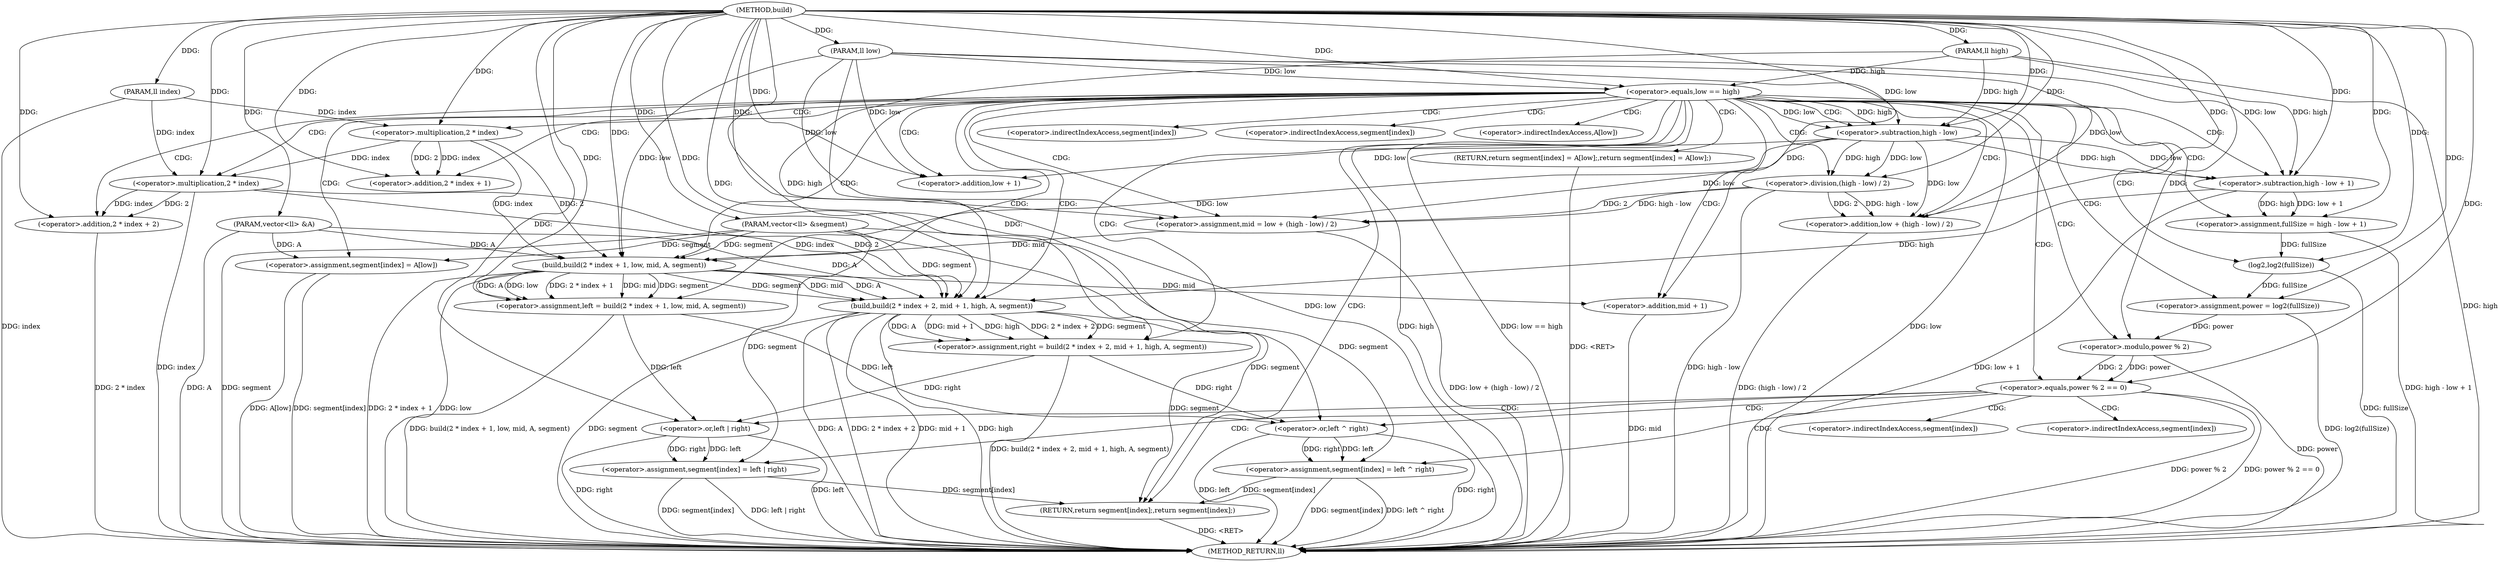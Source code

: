 digraph "build" {  
"1000273" [label = "(METHOD,build)" ]
"1000369" [label = "(METHOD_RETURN,ll)" ]
"1000274" [label = "(PARAM,ll index)" ]
"1000275" [label = "(PARAM,ll low)" ]
"1000276" [label = "(PARAM,ll high)" ]
"1000277" [label = "(PARAM,vector<ll> &A)" ]
"1000278" [label = "(PARAM,vector<ll> &segment)" ]
"1000294" [label = "(<operator>.assignment,mid = low + (high - low) / 2)" ]
"1000304" [label = "(<operator>.assignment,fullSize = high - low + 1)" ]
"1000312" [label = "(<operator>.assignment,left = build(2 * index + 1, low, mid, A, segment))" ]
"1000325" [label = "(<operator>.assignment,right = build(2 * index + 2, mid + 1, high, A, segment))" ]
"1000340" [label = "(<operator>.assignment,power = log2(fullSize))" ]
"1000365" [label = "(RETURN,return segment[index];,return segment[index];)" ]
"1000281" [label = "(<operator>.equals,low == high)" ]
"1000345" [label = "(<operator>.equals,power % 2 == 0)" ]
"1000350" [label = "(<operator>.assignment,segment[index] = left ^ right)" ]
"1000285" [label = "(RETURN,return segment[index] = A[low];,return segment[index] = A[low];)" ]
"1000296" [label = "(<operator>.addition,low + (high - low) / 2)" ]
"1000306" [label = "(<operator>.subtraction,high - low + 1)" ]
"1000314" [label = "(build,build(2 * index + 1, low, mid, A, segment))" ]
"1000327" [label = "(build,build(2 * index + 2, mid + 1, high, A, segment))" ]
"1000342" [label = "(log2,log2(fullSize))" ]
"1000358" [label = "(<operator>.assignment,segment[index] = left | right)" ]
"1000286" [label = "(<operator>.assignment,segment[index] = A[low])" ]
"1000298" [label = "(<operator>.division,(high - low) / 2)" ]
"1000308" [label = "(<operator>.addition,low + 1)" ]
"1000315" [label = "(<operator>.addition,2 * index + 1)" ]
"1000328" [label = "(<operator>.addition,2 * index + 2)" ]
"1000333" [label = "(<operator>.addition,mid + 1)" ]
"1000346" [label = "(<operator>.modulo,power % 2)" ]
"1000354" [label = "(<operator>.or,left ^ right)" ]
"1000299" [label = "(<operator>.subtraction,high - low)" ]
"1000316" [label = "(<operator>.multiplication,2 * index)" ]
"1000329" [label = "(<operator>.multiplication,2 * index)" ]
"1000362" [label = "(<operator>.or,left | right)" ]
"1000366" [label = "(<operator>.indirectIndexAccess,segment[index])" ]
"1000351" [label = "(<operator>.indirectIndexAccess,segment[index])" ]
"1000359" [label = "(<operator>.indirectIndexAccess,segment[index])" ]
"1000287" [label = "(<operator>.indirectIndexAccess,segment[index])" ]
"1000290" [label = "(<operator>.indirectIndexAccess,A[low])" ]
  "1000274" -> "1000369"  [ label = "DDG: index"] 
  "1000275" -> "1000369"  [ label = "DDG: low"] 
  "1000276" -> "1000369"  [ label = "DDG: high"] 
  "1000277" -> "1000369"  [ label = "DDG: A"] 
  "1000278" -> "1000369"  [ label = "DDG: segment"] 
  "1000281" -> "1000369"  [ label = "DDG: low"] 
  "1000281" -> "1000369"  [ label = "DDG: high"] 
  "1000281" -> "1000369"  [ label = "DDG: low == high"] 
  "1000298" -> "1000369"  [ label = "DDG: high - low"] 
  "1000296" -> "1000369"  [ label = "DDG: (high - low) / 2"] 
  "1000294" -> "1000369"  [ label = "DDG: low + (high - low) / 2"] 
  "1000306" -> "1000369"  [ label = "DDG: low + 1"] 
  "1000304" -> "1000369"  [ label = "DDG: high - low + 1"] 
  "1000314" -> "1000369"  [ label = "DDG: 2 * index + 1"] 
  "1000314" -> "1000369"  [ label = "DDG: low"] 
  "1000312" -> "1000369"  [ label = "DDG: build(2 * index + 1, low, mid, A, segment)"] 
  "1000329" -> "1000369"  [ label = "DDG: index"] 
  "1000328" -> "1000369"  [ label = "DDG: 2 * index"] 
  "1000327" -> "1000369"  [ label = "DDG: 2 * index + 2"] 
  "1000333" -> "1000369"  [ label = "DDG: mid"] 
  "1000327" -> "1000369"  [ label = "DDG: mid + 1"] 
  "1000327" -> "1000369"  [ label = "DDG: high"] 
  "1000327" -> "1000369"  [ label = "DDG: A"] 
  "1000327" -> "1000369"  [ label = "DDG: segment"] 
  "1000325" -> "1000369"  [ label = "DDG: build(2 * index + 2, mid + 1, high, A, segment)"] 
  "1000342" -> "1000369"  [ label = "DDG: fullSize"] 
  "1000340" -> "1000369"  [ label = "DDG: log2(fullSize)"] 
  "1000346" -> "1000369"  [ label = "DDG: power"] 
  "1000345" -> "1000369"  [ label = "DDG: power % 2"] 
  "1000345" -> "1000369"  [ label = "DDG: power % 2 == 0"] 
  "1000358" -> "1000369"  [ label = "DDG: segment[index]"] 
  "1000362" -> "1000369"  [ label = "DDG: left"] 
  "1000362" -> "1000369"  [ label = "DDG: right"] 
  "1000358" -> "1000369"  [ label = "DDG: left | right"] 
  "1000350" -> "1000369"  [ label = "DDG: segment[index]"] 
  "1000354" -> "1000369"  [ label = "DDG: left"] 
  "1000354" -> "1000369"  [ label = "DDG: right"] 
  "1000350" -> "1000369"  [ label = "DDG: left ^ right"] 
  "1000286" -> "1000369"  [ label = "DDG: segment[index]"] 
  "1000286" -> "1000369"  [ label = "DDG: A[low]"] 
  "1000365" -> "1000369"  [ label = "DDG: <RET>"] 
  "1000285" -> "1000369"  [ label = "DDG: <RET>"] 
  "1000273" -> "1000274"  [ label = "DDG: "] 
  "1000273" -> "1000275"  [ label = "DDG: "] 
  "1000273" -> "1000276"  [ label = "DDG: "] 
  "1000273" -> "1000277"  [ label = "DDG: "] 
  "1000273" -> "1000278"  [ label = "DDG: "] 
  "1000299" -> "1000294"  [ label = "DDG: low"] 
  "1000275" -> "1000294"  [ label = "DDG: low"] 
  "1000273" -> "1000294"  [ label = "DDG: "] 
  "1000298" -> "1000294"  [ label = "DDG: 2"] 
  "1000298" -> "1000294"  [ label = "DDG: high - low"] 
  "1000306" -> "1000304"  [ label = "DDG: low + 1"] 
  "1000306" -> "1000304"  [ label = "DDG: high"] 
  "1000314" -> "1000312"  [ label = "DDG: low"] 
  "1000314" -> "1000312"  [ label = "DDG: 2 * index + 1"] 
  "1000314" -> "1000312"  [ label = "DDG: mid"] 
  "1000314" -> "1000312"  [ label = "DDG: segment"] 
  "1000314" -> "1000312"  [ label = "DDG: A"] 
  "1000327" -> "1000325"  [ label = "DDG: A"] 
  "1000327" -> "1000325"  [ label = "DDG: mid + 1"] 
  "1000327" -> "1000325"  [ label = "DDG: high"] 
  "1000327" -> "1000325"  [ label = "DDG: 2 * index + 2"] 
  "1000327" -> "1000325"  [ label = "DDG: segment"] 
  "1000342" -> "1000340"  [ label = "DDG: fullSize"] 
  "1000327" -> "1000365"  [ label = "DDG: segment"] 
  "1000358" -> "1000365"  [ label = "DDG: segment[index]"] 
  "1000350" -> "1000365"  [ label = "DDG: segment[index]"] 
  "1000278" -> "1000365"  [ label = "DDG: segment"] 
  "1000273" -> "1000304"  [ label = "DDG: "] 
  "1000273" -> "1000312"  [ label = "DDG: "] 
  "1000273" -> "1000325"  [ label = "DDG: "] 
  "1000273" -> "1000340"  [ label = "DDG: "] 
  "1000354" -> "1000350"  [ label = "DDG: right"] 
  "1000354" -> "1000350"  [ label = "DDG: left"] 
  "1000275" -> "1000281"  [ label = "DDG: low"] 
  "1000273" -> "1000281"  [ label = "DDG: "] 
  "1000276" -> "1000281"  [ label = "DDG: high"] 
  "1000299" -> "1000296"  [ label = "DDG: low"] 
  "1000275" -> "1000296"  [ label = "DDG: low"] 
  "1000273" -> "1000296"  [ label = "DDG: "] 
  "1000298" -> "1000296"  [ label = "DDG: 2"] 
  "1000298" -> "1000296"  [ label = "DDG: high - low"] 
  "1000299" -> "1000306"  [ label = "DDG: high"] 
  "1000276" -> "1000306"  [ label = "DDG: high"] 
  "1000273" -> "1000306"  [ label = "DDG: "] 
  "1000275" -> "1000306"  [ label = "DDG: low"] 
  "1000299" -> "1000306"  [ label = "DDG: low"] 
  "1000275" -> "1000314"  [ label = "DDG: low"] 
  "1000273" -> "1000314"  [ label = "DDG: "] 
  "1000299" -> "1000314"  [ label = "DDG: low"] 
  "1000294" -> "1000314"  [ label = "DDG: mid"] 
  "1000278" -> "1000314"  [ label = "DDG: segment"] 
  "1000277" -> "1000314"  [ label = "DDG: A"] 
  "1000316" -> "1000314"  [ label = "DDG: index"] 
  "1000316" -> "1000314"  [ label = "DDG: 2"] 
  "1000314" -> "1000327"  [ label = "DDG: A"] 
  "1000277" -> "1000327"  [ label = "DDG: A"] 
  "1000273" -> "1000327"  [ label = "DDG: "] 
  "1000306" -> "1000327"  [ label = "DDG: high"] 
  "1000276" -> "1000327"  [ label = "DDG: high"] 
  "1000314" -> "1000327"  [ label = "DDG: segment"] 
  "1000278" -> "1000327"  [ label = "DDG: segment"] 
  "1000314" -> "1000327"  [ label = "DDG: mid"] 
  "1000329" -> "1000327"  [ label = "DDG: index"] 
  "1000329" -> "1000327"  [ label = "DDG: 2"] 
  "1000304" -> "1000342"  [ label = "DDG: fullSize"] 
  "1000273" -> "1000342"  [ label = "DDG: "] 
  "1000346" -> "1000345"  [ label = "DDG: power"] 
  "1000346" -> "1000345"  [ label = "DDG: 2"] 
  "1000273" -> "1000345"  [ label = "DDG: "] 
  "1000278" -> "1000350"  [ label = "DDG: segment"] 
  "1000362" -> "1000358"  [ label = "DDG: left"] 
  "1000362" -> "1000358"  [ label = "DDG: right"] 
  "1000277" -> "1000286"  [ label = "DDG: A"] 
  "1000299" -> "1000298"  [ label = "DDG: high"] 
  "1000299" -> "1000298"  [ label = "DDG: low"] 
  "1000273" -> "1000298"  [ label = "DDG: "] 
  "1000275" -> "1000308"  [ label = "DDG: low"] 
  "1000273" -> "1000308"  [ label = "DDG: "] 
  "1000299" -> "1000308"  [ label = "DDG: low"] 
  "1000316" -> "1000315"  [ label = "DDG: index"] 
  "1000316" -> "1000315"  [ label = "DDG: 2"] 
  "1000273" -> "1000315"  [ label = "DDG: "] 
  "1000329" -> "1000328"  [ label = "DDG: index"] 
  "1000329" -> "1000328"  [ label = "DDG: 2"] 
  "1000273" -> "1000328"  [ label = "DDG: "] 
  "1000314" -> "1000333"  [ label = "DDG: mid"] 
  "1000273" -> "1000333"  [ label = "DDG: "] 
  "1000340" -> "1000346"  [ label = "DDG: power"] 
  "1000273" -> "1000346"  [ label = "DDG: "] 
  "1000312" -> "1000354"  [ label = "DDG: left"] 
  "1000273" -> "1000354"  [ label = "DDG: "] 
  "1000325" -> "1000354"  [ label = "DDG: right"] 
  "1000278" -> "1000358"  [ label = "DDG: segment"] 
  "1000278" -> "1000286"  [ label = "DDG: segment"] 
  "1000281" -> "1000299"  [ label = "DDG: high"] 
  "1000276" -> "1000299"  [ label = "DDG: high"] 
  "1000273" -> "1000299"  [ label = "DDG: "] 
  "1000281" -> "1000299"  [ label = "DDG: low"] 
  "1000275" -> "1000299"  [ label = "DDG: low"] 
  "1000273" -> "1000316"  [ label = "DDG: "] 
  "1000274" -> "1000316"  [ label = "DDG: index"] 
  "1000273" -> "1000329"  [ label = "DDG: "] 
  "1000316" -> "1000329"  [ label = "DDG: index"] 
  "1000274" -> "1000329"  [ label = "DDG: index"] 
  "1000312" -> "1000362"  [ label = "DDG: left"] 
  "1000273" -> "1000362"  [ label = "DDG: "] 
  "1000325" -> "1000362"  [ label = "DDG: right"] 
  "1000281" -> "1000294"  [ label = "CDG: "] 
  "1000281" -> "1000342"  [ label = "CDG: "] 
  "1000281" -> "1000333"  [ label = "CDG: "] 
  "1000281" -> "1000286"  [ label = "CDG: "] 
  "1000281" -> "1000285"  [ label = "CDG: "] 
  "1000281" -> "1000315"  [ label = "CDG: "] 
  "1000281" -> "1000340"  [ label = "CDG: "] 
  "1000281" -> "1000312"  [ label = "CDG: "] 
  "1000281" -> "1000290"  [ label = "CDG: "] 
  "1000281" -> "1000298"  [ label = "CDG: "] 
  "1000281" -> "1000345"  [ label = "CDG: "] 
  "1000281" -> "1000306"  [ label = "CDG: "] 
  "1000281" -> "1000328"  [ label = "CDG: "] 
  "1000281" -> "1000299"  [ label = "CDG: "] 
  "1000281" -> "1000365"  [ label = "CDG: "] 
  "1000281" -> "1000346"  [ label = "CDG: "] 
  "1000281" -> "1000366"  [ label = "CDG: "] 
  "1000281" -> "1000316"  [ label = "CDG: "] 
  "1000281" -> "1000329"  [ label = "CDG: "] 
  "1000281" -> "1000296"  [ label = "CDG: "] 
  "1000281" -> "1000308"  [ label = "CDG: "] 
  "1000281" -> "1000314"  [ label = "CDG: "] 
  "1000281" -> "1000304"  [ label = "CDG: "] 
  "1000281" -> "1000327"  [ label = "CDG: "] 
  "1000281" -> "1000325"  [ label = "CDG: "] 
  "1000281" -> "1000287"  [ label = "CDG: "] 
  "1000345" -> "1000350"  [ label = "CDG: "] 
  "1000345" -> "1000362"  [ label = "CDG: "] 
  "1000345" -> "1000359"  [ label = "CDG: "] 
  "1000345" -> "1000354"  [ label = "CDG: "] 
  "1000345" -> "1000351"  [ label = "CDG: "] 
  "1000345" -> "1000358"  [ label = "CDG: "] 
}
